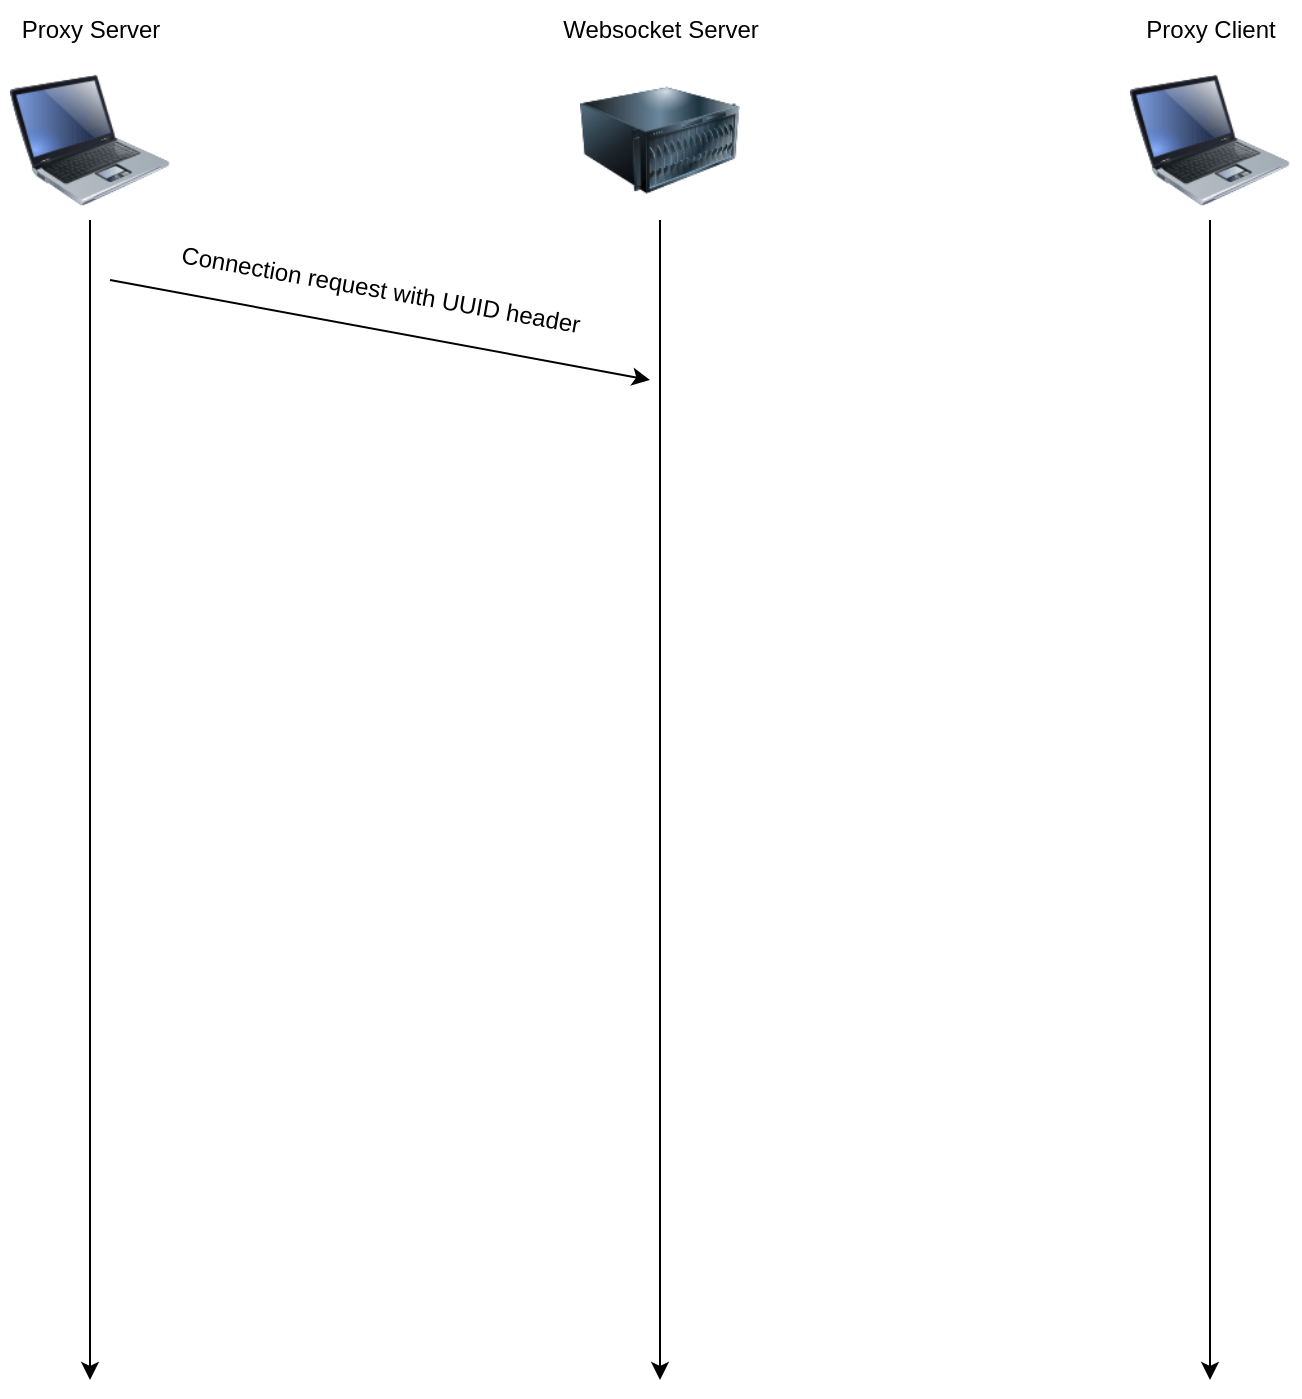 <mxfile version="21.2.1" type="github">
  <diagram name="Page-1" id="dr6T8ekn_CmlX9sgDNha">
    <mxGraphModel dx="1434" dy="775" grid="1" gridSize="10" guides="1" tooltips="1" connect="1" arrows="1" fold="1" page="1" pageScale="1" pageWidth="850" pageHeight="1100" math="0" shadow="0">
      <root>
        <mxCell id="0" />
        <mxCell id="1" parent="0" />
        <mxCell id="ceJRhMyYK9NuQH_3p3k0-3" style="edgeStyle=orthogonalEdgeStyle;rounded=0;orthogonalLoop=1;jettySize=auto;html=1;" edge="1" parent="1" source="ceJRhMyYK9NuQH_3p3k0-1">
          <mxGeometry relative="1" as="geometry">
            <mxPoint x="425" y="780" as="targetPoint" />
          </mxGeometry>
        </mxCell>
        <mxCell id="ceJRhMyYK9NuQH_3p3k0-1" value="" style="image;html=1;image=img/lib/clip_art/computers/Server_128x128.png" vertex="1" parent="1">
          <mxGeometry x="385" y="120" width="80" height="80" as="geometry" />
        </mxCell>
        <mxCell id="ceJRhMyYK9NuQH_3p3k0-4" style="edgeStyle=orthogonalEdgeStyle;rounded=0;orthogonalLoop=1;jettySize=auto;html=1;" edge="1" parent="1" source="ceJRhMyYK9NuQH_3p3k0-2">
          <mxGeometry relative="1" as="geometry">
            <mxPoint x="140" y="780" as="targetPoint" />
          </mxGeometry>
        </mxCell>
        <mxCell id="ceJRhMyYK9NuQH_3p3k0-2" value="" style="image;html=1;image=img/lib/clip_art/computers/Laptop_128x128.png" vertex="1" parent="1">
          <mxGeometry x="100" y="120" width="80" height="80" as="geometry" />
        </mxCell>
        <mxCell id="ceJRhMyYK9NuQH_3p3k0-7" value="" style="endArrow=classic;html=1;rounded=0;" edge="1" parent="1">
          <mxGeometry width="50" height="50" relative="1" as="geometry">
            <mxPoint x="150" y="230" as="sourcePoint" />
            <mxPoint x="420" y="280" as="targetPoint" />
          </mxGeometry>
        </mxCell>
        <mxCell id="ceJRhMyYK9NuQH_3p3k0-8" value="Connection request with UUID header" style="text;html=1;align=center;verticalAlign=middle;resizable=0;points=[];autosize=1;strokeColor=none;fillColor=none;rotation=10;" vertex="1" parent="1">
          <mxGeometry x="170" y="220" width="230" height="30" as="geometry" />
        </mxCell>
        <mxCell id="ceJRhMyYK9NuQH_3p3k0-9" value="Proxy Server" style="text;html=1;align=center;verticalAlign=middle;resizable=0;points=[];autosize=1;strokeColor=none;fillColor=none;" vertex="1" parent="1">
          <mxGeometry x="95" y="90" width="90" height="30" as="geometry" />
        </mxCell>
        <mxCell id="ceJRhMyYK9NuQH_3p3k0-10" value="Websocket Server" style="text;html=1;align=center;verticalAlign=middle;resizable=0;points=[];autosize=1;strokeColor=none;fillColor=none;" vertex="1" parent="1">
          <mxGeometry x="365" y="90" width="120" height="30" as="geometry" />
        </mxCell>
        <mxCell id="ceJRhMyYK9NuQH_3p3k0-11" value="" style="image;html=1;image=img/lib/clip_art/computers/Laptop_128x128.png" vertex="1" parent="1">
          <mxGeometry x="660" y="120" width="80" height="80" as="geometry" />
        </mxCell>
        <mxCell id="ceJRhMyYK9NuQH_3p3k0-12" style="edgeStyle=orthogonalEdgeStyle;rounded=0;orthogonalLoop=1;jettySize=auto;html=1;" edge="1" source="ceJRhMyYK9NuQH_3p3k0-11" parent="1">
          <mxGeometry relative="1" as="geometry">
            <mxPoint x="700" y="780" as="targetPoint" />
          </mxGeometry>
        </mxCell>
        <mxCell id="ceJRhMyYK9NuQH_3p3k0-13" value="Proxy Client" style="text;html=1;align=center;verticalAlign=middle;resizable=0;points=[];autosize=1;strokeColor=none;fillColor=none;" vertex="1" parent="1">
          <mxGeometry x="655" y="90" width="90" height="30" as="geometry" />
        </mxCell>
      </root>
    </mxGraphModel>
  </diagram>
</mxfile>
